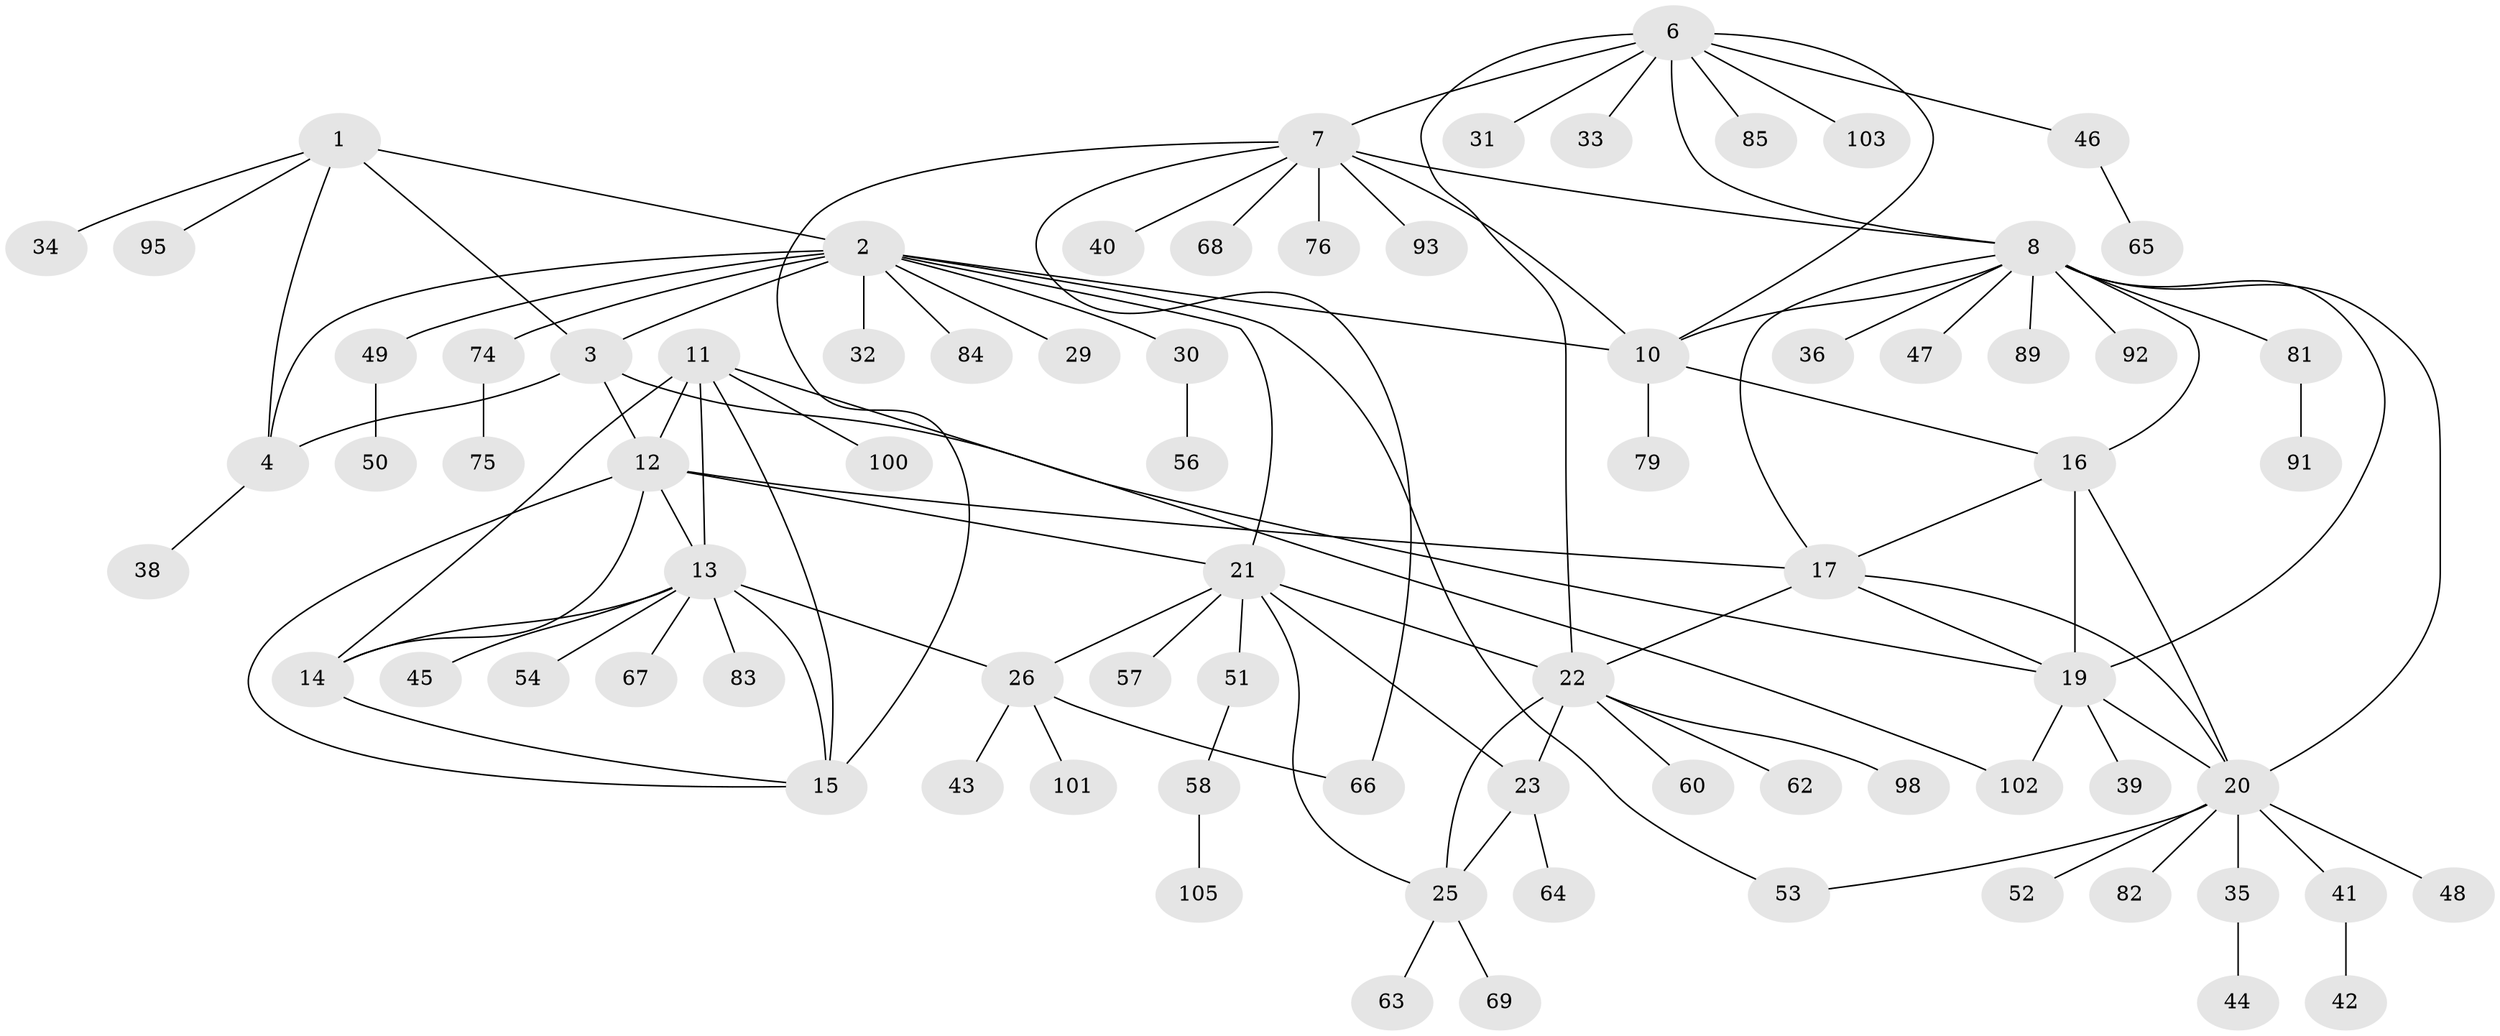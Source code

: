 // Generated by graph-tools (version 1.1) at 2025/52/02/27/25 19:52:22]
// undirected, 79 vertices, 110 edges
graph export_dot {
graph [start="1"]
  node [color=gray90,style=filled];
  1 [super="+104"];
  2 [super="+5"];
  3;
  4;
  6 [super="+9"];
  7 [super="+73"];
  8 [super="+18"];
  10 [super="+55"];
  11 [super="+94"];
  12 [super="+72"];
  13 [super="+28"];
  14;
  15;
  16 [super="+59"];
  17;
  19 [super="+70"];
  20 [super="+86"];
  21 [super="+96"];
  22 [super="+24"];
  23 [super="+80"];
  25 [super="+90"];
  26 [super="+27"];
  29 [super="+61"];
  30;
  31;
  32 [super="+37"];
  33;
  34;
  35 [super="+88"];
  36;
  38;
  39;
  40;
  41;
  42;
  43 [super="+99"];
  44;
  45;
  46 [super="+97"];
  47;
  48;
  49;
  50 [super="+78"];
  51;
  52;
  53;
  54 [super="+77"];
  56;
  57;
  58;
  60;
  62;
  63;
  64;
  65;
  66 [super="+87"];
  67;
  68 [super="+71"];
  69;
  74;
  75;
  76;
  79;
  81;
  82;
  83;
  84;
  85;
  89;
  91;
  92;
  93;
  95;
  98;
  100;
  101;
  102;
  103 [super="+106"];
  105;
  1 -- 2 [weight=2];
  1 -- 3;
  1 -- 4;
  1 -- 34;
  1 -- 95;
  2 -- 3 [weight=2];
  2 -- 4 [weight=2];
  2 -- 10;
  2 -- 21;
  2 -- 29;
  2 -- 32;
  2 -- 49;
  2 -- 53;
  2 -- 84;
  2 -- 74;
  2 -- 30;
  3 -- 4;
  3 -- 12;
  3 -- 19;
  4 -- 38;
  6 -- 7 [weight=2];
  6 -- 8 [weight=2];
  6 -- 10 [weight=2];
  6 -- 31;
  6 -- 33;
  6 -- 103;
  6 -- 46;
  6 -- 85;
  6 -- 22;
  7 -- 8;
  7 -- 10;
  7 -- 15;
  7 -- 40;
  7 -- 66;
  7 -- 68;
  7 -- 76;
  7 -- 93;
  8 -- 10;
  8 -- 36;
  8 -- 89;
  8 -- 92;
  8 -- 16;
  8 -- 17;
  8 -- 81;
  8 -- 19;
  8 -- 20;
  8 -- 47;
  10 -- 79;
  10 -- 16;
  11 -- 12;
  11 -- 13;
  11 -- 14;
  11 -- 15;
  11 -- 100;
  11 -- 102;
  12 -- 13;
  12 -- 14;
  12 -- 15;
  12 -- 17;
  12 -- 21;
  13 -- 14;
  13 -- 15;
  13 -- 26;
  13 -- 45;
  13 -- 54;
  13 -- 67;
  13 -- 83;
  14 -- 15;
  16 -- 17;
  16 -- 19;
  16 -- 20;
  17 -- 19;
  17 -- 20;
  17 -- 22;
  19 -- 20;
  19 -- 39;
  19 -- 102;
  20 -- 35;
  20 -- 41;
  20 -- 48;
  20 -- 52;
  20 -- 53;
  20 -- 82;
  21 -- 22 [weight=2];
  21 -- 23;
  21 -- 25;
  21 -- 26;
  21 -- 51;
  21 -- 57;
  22 -- 23 [weight=2];
  22 -- 25 [weight=2];
  22 -- 60;
  22 -- 62;
  22 -- 98;
  23 -- 25;
  23 -- 64;
  25 -- 63;
  25 -- 69;
  26 -- 43;
  26 -- 66;
  26 -- 101;
  30 -- 56;
  35 -- 44;
  41 -- 42;
  46 -- 65;
  49 -- 50;
  51 -- 58;
  58 -- 105;
  74 -- 75;
  81 -- 91;
}
